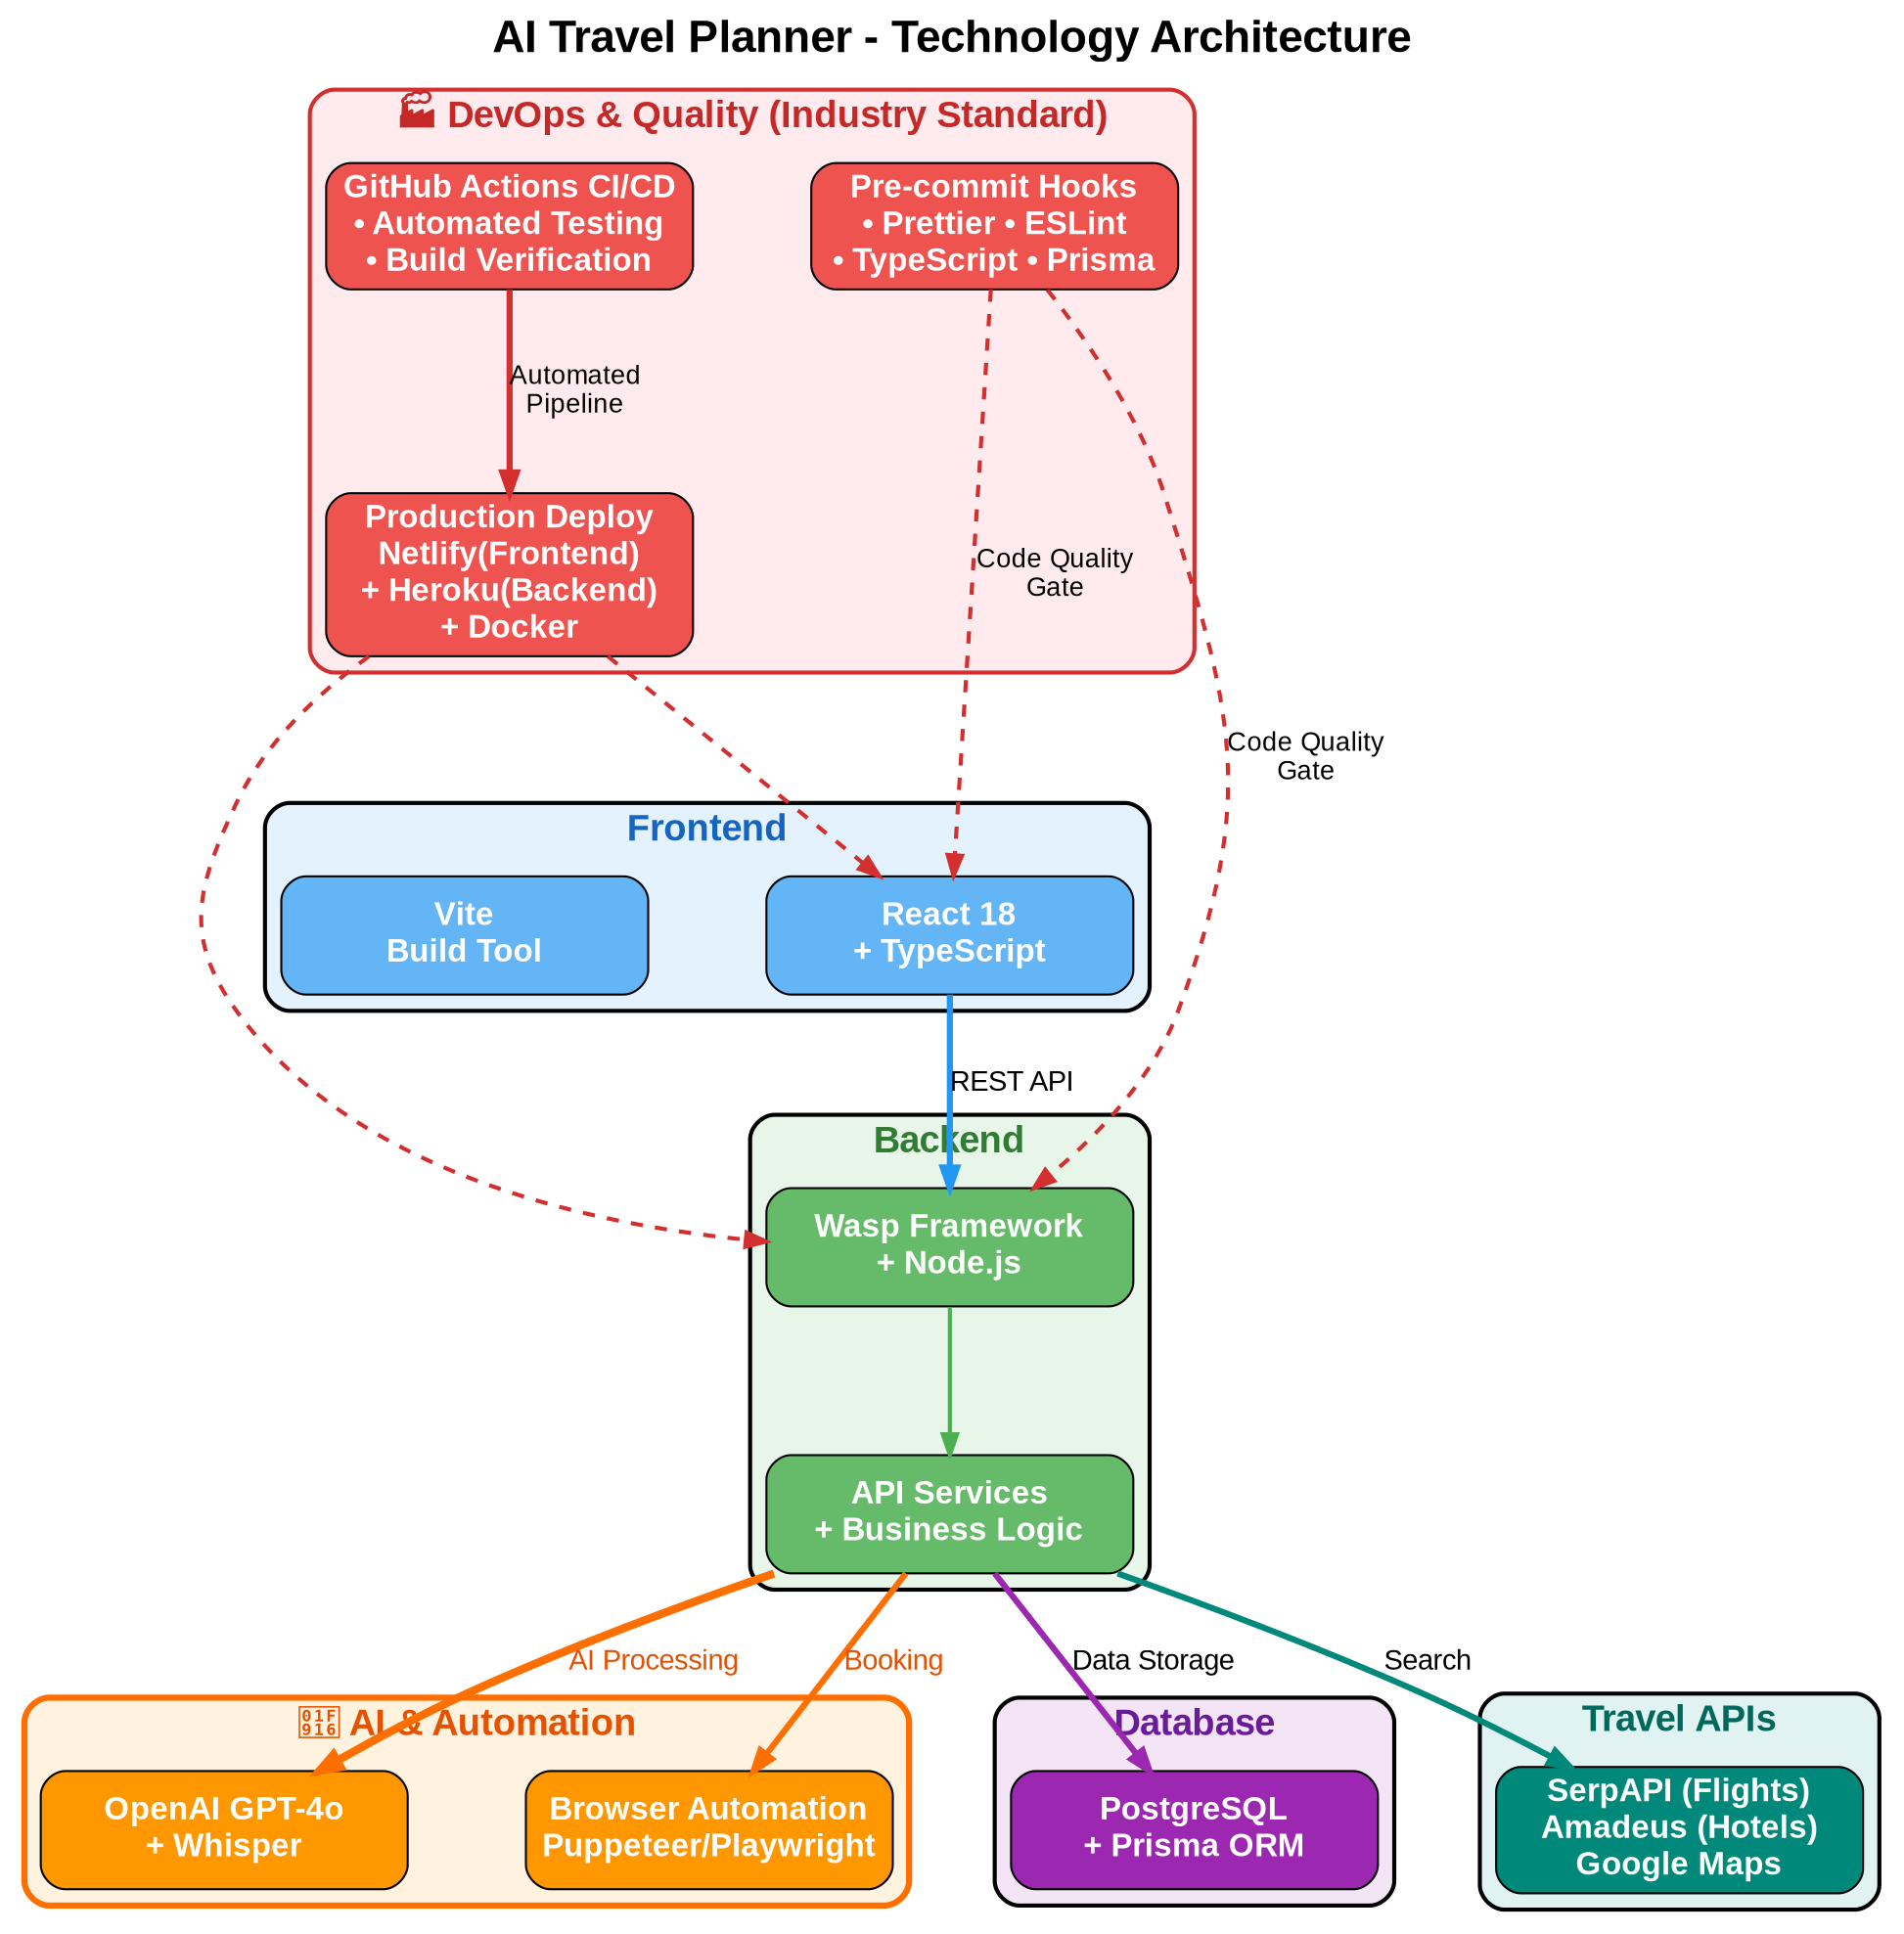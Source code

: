 digraph AITravelPlanner {
    // Simplified, presentation-friendly configuration
    rankdir=TB;
    node [shape=box, style="rounded,filled", fontname="Arial Bold", fontsize=14, height=0.8, width=2.5];
    edge [fontname="Arial", fontsize=12, penwidth=2];
    compound=true;
    ranksep=1.0;
    nodesep=0.8;

    // Title
    label="AI Travel Planner - Technology Architecture";
    labelloc="t";
    fontsize=22;
    fontname="Arial Bold";

    // Frontend Layer - Blue
    subgraph cluster_frontend {
        label="Frontend";
        style="filled,rounded";
        fillcolor="#E3F2FD";
        fontsize=18;
        fontcolor="#1565C0";
        penwidth=2;

        react [label="React 18\n+ TypeScript", fillcolor="#64B5F6", fontcolor="white", fontsize=16];
        vite [label="Vite\nBuild Tool", fillcolor="#64B5F6", fontcolor="white", fontsize=16];
    }

    // Backend Layer - Green
    subgraph cluster_backend {
        label="Backend";
        style="filled,rounded";
        fillcolor="#E8F5E9";
        fontsize=18;
        fontcolor="#2E7D32";
        penwidth=2;

        wasp [label="Wasp Framework\n+ Node.js", fillcolor="#66BB6A", fontcolor="white", fontsize=16];
        api [label="API Services\n+ Business Logic", fillcolor="#66BB6A", fontcolor="white", fontsize=16];
    }

    // AI Layer - Orange (Highlighted)
    subgraph cluster_ai {
        label="🤖 AI & Automation";
        style="filled,rounded,bold";
        fillcolor="#FFF3E0";
        fontsize=18;
        fontcolor="#E65100";
        penwidth=3;
        color="#FF6F00";

        openai [label="OpenAI GPT-4o\n+ Whisper", fillcolor="#FF9800", fontcolor="white", fontsize=16];
        automation [label="Browser Automation\nPuppeteer/Playwright", fillcolor="#FF9800", fontcolor="white", fontsize=16];
    }

    // Database - Purple
    subgraph cluster_database {
        label="Database";
        style="filled,rounded";
        fillcolor="#F3E5F5";
        fontsize=18;
        fontcolor="#6A1B9A";
        penwidth=2;

        postgres [label="PostgreSQL\n+ Prisma ORM", fillcolor="#9C27B0", fontcolor="white", fontsize=16];
    }

    // External APIs - Teal
    subgraph cluster_apis {
        label="Travel APIs";
        style="filled,rounded";
        fillcolor="#E0F2F1";
        fontsize=18;
        fontcolor="#00695C";
        penwidth=2;

        travel [label="SerpAPI (Flights)\nAmadeus (Hotels)\nGoogle Maps", fillcolor="#00897B", fontcolor="white", fontsize=16];
    }

    // DevOps & Quality - Red (Industry Standard)
    subgraph cluster_devops {
        label="🏭 DevOps & Quality (Industry Standard)";
        style="filled,rounded,bold";
        fillcolor="#FFEBEE";
        fontsize=18;
        fontcolor="#C62828";
        penwidth=2;
        color="#D32F2F";

        precommit [label="Pre-commit Hooks\n• Prettier • ESLint\n• TypeScript • Prisma", fillcolor="#EF5350", fontcolor="white", fontsize=16];
        cicd [label="GitHub Actions CI/CD\n• Automated Testing\n• Build Verification", fillcolor="#EF5350", fontcolor="white", fontsize=16];
        deploy [label="Production Deploy\nNetlify(Frontend)\n+ Heroku(Backend)\n+ Docker", fillcolor="#EF5350", fontcolor="white", fontsize=16];
    }

    // Main Data Flow - Simplified
    react -> wasp [label="REST API", color="#2196F3", penwidth=3, fontsize=14];
    wasp -> api [color="#4CAF50", penwidth=2];

    // AI Flow - Highlighted
    api -> openai [label="AI Processing", color="#FF6F00", penwidth=4, fontsize=14, fontcolor="#E65100"];
    api -> automation [label="Booking", color="#FF6F00", penwidth=3, fontsize=14, fontcolor="#E65100"];

    // Database Flow
    api -> postgres [label="Data Storage", color="#9C27B0", penwidth=3, fontsize=14];

    // External API Flow
    api -> travel [label="Search", color="#00897B", penwidth=3, fontsize=14];

    // DevOps Flow - Industry Standard
    precommit -> wasp [label="Code Quality\nGate", color="#D32F2F", penwidth=2, fontsize=13, style="dashed"];
    precommit -> react [label="Code Quality\nGate", color="#D32F2F", penwidth=2, fontsize=13, style="dashed"];
    cicd -> deploy [label="Automated\nPipeline", color="#D32F2F", penwidth=3, fontsize=13];
    deploy -> react [color="#D32F2F", style="dashed", penwidth=2];
    deploy -> wasp [color="#D32F2F", style="dashed", penwidth=2];
}
